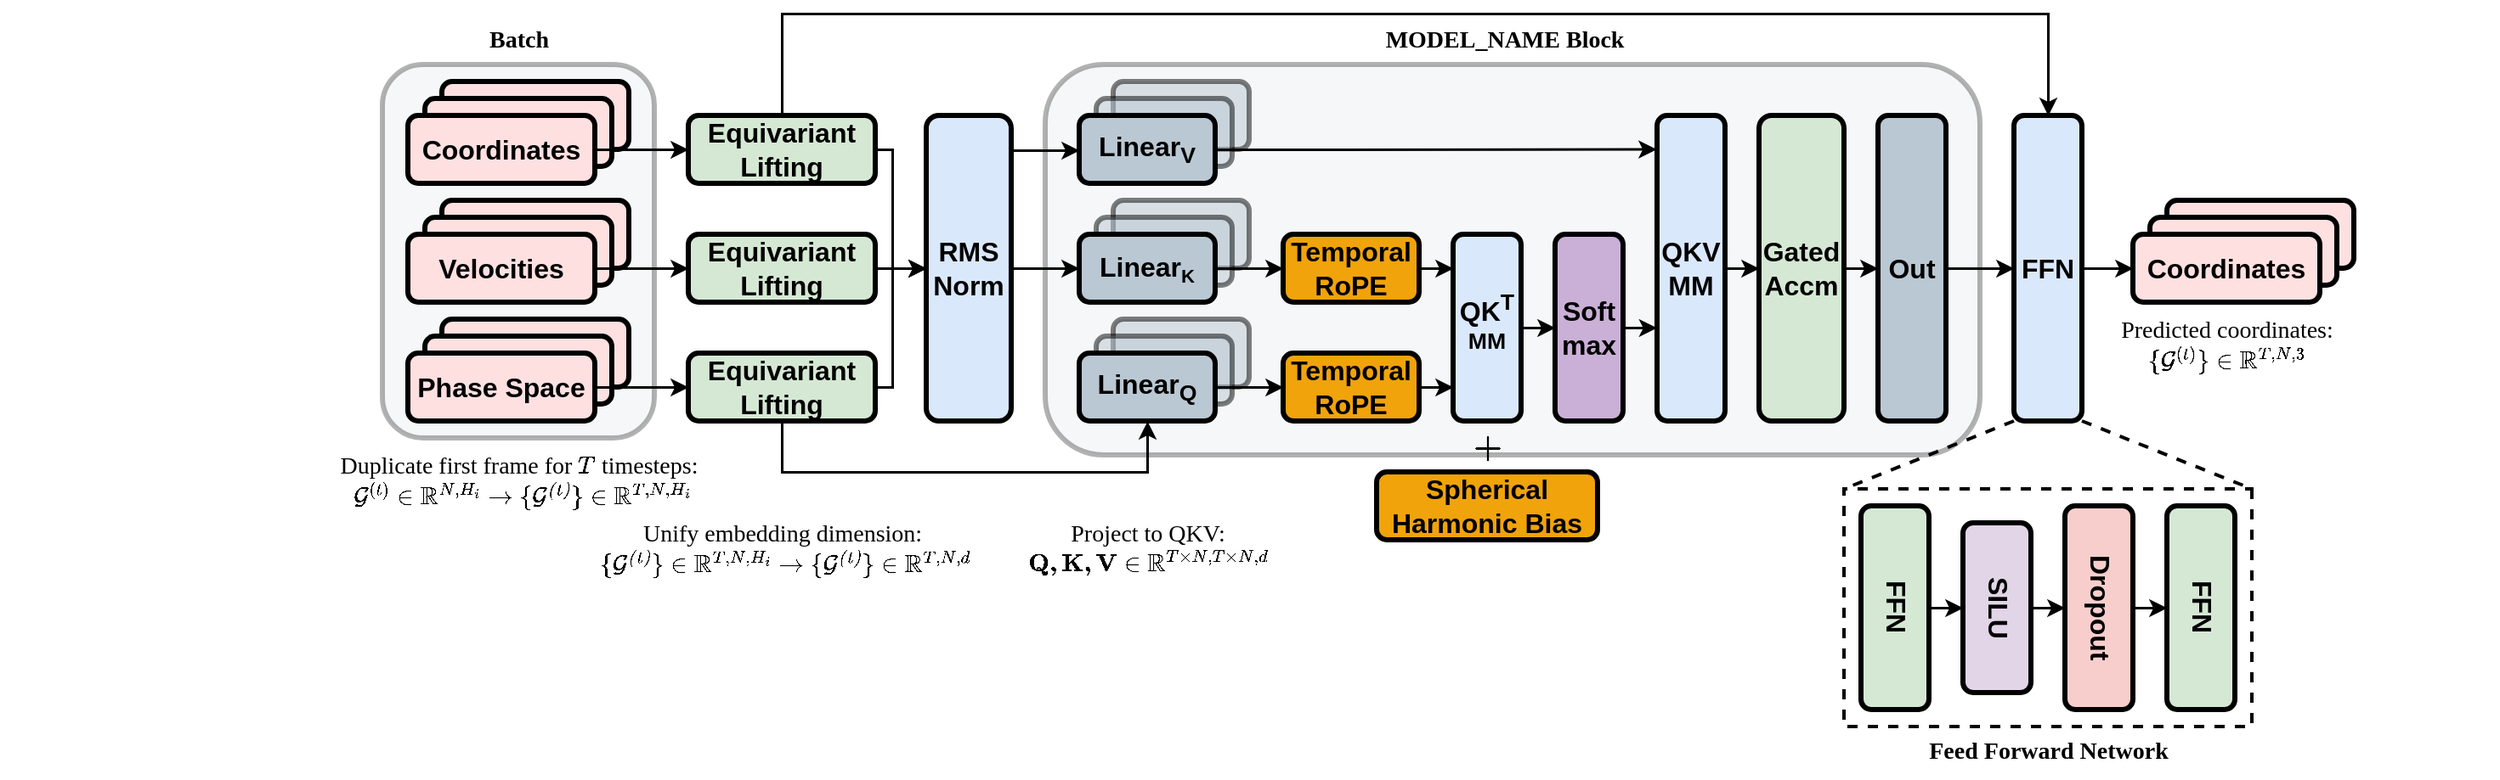 <mxfile pages="2">
    <diagram name="Architecture" id="ZfYDeruZUsD-qKXpn_qo">
        <mxGraphModel dx="64" dy="255" grid="1" gridSize="10" guides="1" tooltips="1" connect="1" arrows="1" fold="1" page="1" pageScale="1" pageWidth="850" pageHeight="1100" math="1" shadow="0">
            <root>
                <mxCell id="0"/>
                <mxCell id="1" parent="0"/>
                <mxCell id="LosKKZpC7nMmyaD282La-29" value="" style="rounded=1;whiteSpace=wrap;html=1;strokeColor=default;strokeWidth=3;align=center;verticalAlign=middle;fontFamily=Helvetica;fontSize=12;fontColor=default;fillColor=#dce3e9;opacity=30;direction=east;" parent="1" vertex="1">
                    <mxGeometry x="2190" y="100" width="550" height="230" as="geometry"/>
                </mxCell>
                <mxCell id="zhG1U59wsn1K44dkHao6-14" value="" style="rounded=1;whiteSpace=wrap;html=1;strokeColor=default;strokeWidth=3;align=center;verticalAlign=middle;fontFamily=Helvetica;fontSize=12;fontColor=default;fillColor=#dce3e9;opacity=30;direction=east;" parent="1" vertex="1">
                    <mxGeometry x="1800" y="100" width="160" height="220" as="geometry"/>
                </mxCell>
                <mxCell id="zhG1U59wsn1K44dkHao6-19" value="" style="rounded=1;whiteSpace=wrap;html=1;strokeWidth=3;fillColor=#fee0e1;direction=east;" parent="1" vertex="1">
                    <mxGeometry x="1835" y="110" width="110" height="40" as="geometry"/>
                </mxCell>
                <mxCell id="zhG1U59wsn1K44dkHao6-20" value="" style="rounded=1;whiteSpace=wrap;html=1;strokeWidth=3;fillColor=#fee0e1;direction=east;" parent="1" vertex="1">
                    <mxGeometry x="1835" y="180" width="110" height="40" as="geometry"/>
                </mxCell>
                <mxCell id="zhG1U59wsn1K44dkHao6-21" value="" style="rounded=1;whiteSpace=wrap;html=1;strokeWidth=3;fillColor=#fee0e1;direction=east;" parent="1" vertex="1">
                    <mxGeometry x="1835" y="250" width="110" height="40" as="geometry"/>
                </mxCell>
                <mxCell id="zhG1U59wsn1K44dkHao6-16" value="" style="rounded=1;whiteSpace=wrap;html=1;strokeWidth=3;fillColor=#fee0e1;direction=east;" parent="1" vertex="1">
                    <mxGeometry x="1825" y="120" width="110" height="40" as="geometry"/>
                </mxCell>
                <mxCell id="zhG1U59wsn1K44dkHao6-17" value="" style="rounded=1;whiteSpace=wrap;html=1;strokeWidth=3;fillColor=#fee0e1;direction=east;" parent="1" vertex="1">
                    <mxGeometry x="1825" y="190" width="110" height="40" as="geometry"/>
                </mxCell>
                <mxCell id="zhG1U59wsn1K44dkHao6-18" value="" style="rounded=1;whiteSpace=wrap;html=1;strokeWidth=3;fillColor=#fee0e1;direction=east;" parent="1" vertex="1">
                    <mxGeometry x="1825" y="260" width="110" height="40" as="geometry"/>
                </mxCell>
                <mxCell id="zhG1U59wsn1K44dkHao6-11" value="&lt;font size=&quot;3&quot;&gt;&lt;b&gt;Coordinates&lt;/b&gt;&lt;/font&gt;" style="rounded=1;whiteSpace=wrap;html=1;strokeWidth=3;fillColor=#fee0e1;direction=east;" parent="1" vertex="1">
                    <mxGeometry x="1815" y="130" width="110" height="40" as="geometry"/>
                </mxCell>
                <mxCell id="zhG1U59wsn1K44dkHao6-12" value="&lt;font size=&quot;3&quot;&gt;&lt;b&gt;Velocities&lt;/b&gt;&lt;/font&gt;" style="rounded=1;whiteSpace=wrap;html=1;strokeWidth=3;fillColor=#fee0e1;direction=east;" parent="1" vertex="1">
                    <mxGeometry x="1815" y="200" width="110" height="40" as="geometry"/>
                </mxCell>
                <mxCell id="zhG1U59wsn1K44dkHao6-13" value="&lt;font size=&quot;3&quot;&gt;&lt;b&gt;Phase Space&lt;/b&gt;&lt;/font&gt;" style="rounded=1;whiteSpace=wrap;html=1;strokeWidth=3;fillColor=#fee0e1;direction=east;" parent="1" vertex="1">
                    <mxGeometry x="1815" y="270" width="110" height="40" as="geometry"/>
                </mxCell>
                <mxCell id="zhG1U59wsn1K44dkHao6-22" value="&lt;font face=&quot;Times New Roman&quot;&gt;&lt;b&gt;Batch&lt;/b&gt;&lt;/font&gt;" style="text;html=1;align=center;verticalAlign=middle;resizable=0;points=[];autosize=1;strokeColor=none;fillColor=none;strokeWidth=1;fontSize=14;" parent="1" vertex="1">
                    <mxGeometry x="1850" y="70" width="60" height="30" as="geometry"/>
                </mxCell>
                <mxCell id="LosKKZpC7nMmyaD282La-9" style="edgeStyle=orthogonalEdgeStyle;rounded=0;orthogonalLoop=1;jettySize=auto;html=1;strokeWidth=1.5;" parent="1" source="zhG1U59wsn1K44dkHao6-24" target="LosKKZpC7nMmyaD282La-8" edge="1">
                    <mxGeometry relative="1" as="geometry">
                        <Array as="points">
                            <mxPoint x="2100" y="290"/>
                            <mxPoint x="2100" y="220"/>
                        </Array>
                    </mxGeometry>
                </mxCell>
                <mxCell id="LosKKZpC7nMmyaD282La-13" style="edgeStyle=orthogonalEdgeStyle;rounded=0;orthogonalLoop=1;jettySize=auto;html=1;entryX=0.5;entryY=1;entryDx=0;entryDy=0;strokeWidth=1.5;" parent="1" source="zhG1U59wsn1K44dkHao6-24" target="LosKKZpC7nMmyaD282La-17" edge="1">
                    <mxGeometry relative="1" as="geometry">
                        <mxPoint x="2280" y="310" as="targetPoint"/>
                        <Array as="points">
                            <mxPoint x="2035" y="340"/>
                            <mxPoint x="2250" y="340"/>
                        </Array>
                    </mxGeometry>
                </mxCell>
                <mxCell id="zhG1U59wsn1K44dkHao6-24" value="&lt;font size=&quot;3&quot;&gt;&lt;b&gt;Equivariant Lifting&lt;/b&gt;&lt;/font&gt;" style="rounded=1;whiteSpace=wrap;html=1;strokeWidth=3;fillColor=#d5e8d4;direction=east;strokeColor=#000000;" parent="1" vertex="1">
                    <mxGeometry x="1980" y="270" width="110" height="40" as="geometry"/>
                </mxCell>
                <mxCell id="LosKKZpC7nMmyaD282La-10" style="edgeStyle=orthogonalEdgeStyle;rounded=0;orthogonalLoop=1;jettySize=auto;html=1;strokeWidth=1.5;" parent="1" source="zhG1U59wsn1K44dkHao6-25" target="LosKKZpC7nMmyaD282La-8" edge="1">
                    <mxGeometry relative="1" as="geometry"/>
                </mxCell>
                <mxCell id="zhG1U59wsn1K44dkHao6-25" value="&lt;font size=&quot;3&quot;&gt;&lt;b&gt;Equivariant Lifting&lt;/b&gt;&lt;/font&gt;" style="rounded=1;whiteSpace=wrap;html=1;strokeWidth=3;fillColor=#d5e8d4;direction=east;strokeColor=#000000;" parent="1" vertex="1">
                    <mxGeometry x="1980" y="200" width="110" height="40" as="geometry"/>
                </mxCell>
                <mxCell id="LosKKZpC7nMmyaD282La-11" style="edgeStyle=orthogonalEdgeStyle;rounded=0;orthogonalLoop=1;jettySize=auto;html=1;strokeWidth=1.5;" parent="1" source="zhG1U59wsn1K44dkHao6-26" target="LosKKZpC7nMmyaD282La-8" edge="1">
                    <mxGeometry relative="1" as="geometry">
                        <Array as="points">
                            <mxPoint x="2100" y="150"/>
                            <mxPoint x="2100" y="220"/>
                        </Array>
                    </mxGeometry>
                </mxCell>
                <mxCell id="zhG1U59wsn1K44dkHao6-26" value="&lt;font size=&quot;3&quot;&gt;&lt;b&gt;Equivariant Lifting&lt;/b&gt;&lt;/font&gt;" style="rounded=1;whiteSpace=wrap;html=1;strokeWidth=3;fillColor=#d5e8d4;direction=east;strokeColor=#000000;" parent="1" vertex="1">
                    <mxGeometry x="1980" y="130" width="110" height="40" as="geometry"/>
                </mxCell>
                <mxCell id="zhG1U59wsn1K44dkHao6-27" value="&lt;div&gt;&lt;font face=&quot;Times New Roman&quot;&gt;Duplicate first frame for \(T\) timesteps:&lt;/font&gt;&lt;/div&gt;&lt;div&gt;&lt;span style=&quot;font-family: &amp;quot;Times New Roman&amp;quot;; background-color: transparent; color: light-dark(rgb(0, 0, 0), rgb(255, 255, 255));&quot;&gt;&amp;nbsp;&lt;/span&gt;&lt;span style=&quot;font-family: &amp;quot;Times New Roman&amp;quot;; background-color: transparent; color: light-dark(rgb(0, 0, 0), rgb(255, 255, 255));&quot;&gt;\( \mathcal{G}^{(t)}\in \mathbb{R}^{N, H_i} \to \{\mathcal{G^{(t)}}\} \in \mathbb{R}^{T,N,H_i} \)&lt;/span&gt;&lt;/div&gt;" style="text;html=1;align=center;verticalAlign=middle;resizable=0;points=[];autosize=1;strokeColor=none;fillColor=none;strokeWidth=1;fontSize=14;" parent="1" vertex="1">
                    <mxGeometry x="1575" y="320" width="610" height="50" as="geometry"/>
                </mxCell>
                <mxCell id="LosKKZpC7nMmyaD282La-2" value="" style="endArrow=classic;html=1;rounded=0;exitX=1;exitY=0.5;exitDx=0;exitDy=0;strokeWidth=1.5;" parent="1" source="zhG1U59wsn1K44dkHao6-13" target="zhG1U59wsn1K44dkHao6-24" edge="1">
                    <mxGeometry width="50" height="50" relative="1" as="geometry">
                        <mxPoint x="2130" y="290" as="sourcePoint"/>
                        <mxPoint x="2180" y="240" as="targetPoint"/>
                    </mxGeometry>
                </mxCell>
                <mxCell id="LosKKZpC7nMmyaD282La-5" value="" style="endArrow=classic;html=1;rounded=0;exitX=1;exitY=0.5;exitDx=0;exitDy=0;strokeWidth=1.5;entryX=0;entryY=0.5;entryDx=0;entryDy=0;" parent="1" source="zhG1U59wsn1K44dkHao6-12" target="zhG1U59wsn1K44dkHao6-25" edge="1">
                    <mxGeometry width="50" height="50" relative="1" as="geometry">
                        <mxPoint x="1920" y="300" as="sourcePoint"/>
                        <mxPoint x="2010" y="300" as="targetPoint"/>
                    </mxGeometry>
                </mxCell>
                <mxCell id="LosKKZpC7nMmyaD282La-6" value="" style="endArrow=classic;html=1;rounded=0;exitX=1;exitY=0.5;exitDx=0;exitDy=0;strokeWidth=1.5;entryX=0;entryY=0.5;entryDx=0;entryDy=0;" parent="1" source="zhG1U59wsn1K44dkHao6-11" target="zhG1U59wsn1K44dkHao6-26" edge="1">
                    <mxGeometry width="50" height="50" relative="1" as="geometry">
                        <mxPoint x="1920" y="300" as="sourcePoint"/>
                        <mxPoint x="2010" y="300" as="targetPoint"/>
                    </mxGeometry>
                </mxCell>
                <mxCell id="LosKKZpC7nMmyaD282La-7" value="&lt;div&gt;&lt;div&gt;&lt;font face=&quot;Times New Roman&quot;&gt;Unify embedding dimension:&lt;/font&gt;&lt;/div&gt;&lt;div&gt;&lt;span style=&quot;font-family: &amp;quot;Times New Roman&amp;quot;; background-color: transparent; color: light-dark(rgb(0, 0, 0), rgb(255, 255, 255));&quot;&gt;&amp;nbsp;&lt;/span&gt;&lt;span style=&quot;font-family: &amp;quot;Times New Roman&amp;quot;; background-color: transparent; color: light-dark(rgb(0, 0, 0), rgb(255, 255, 255));&quot;&gt;\( \{\mathcal{G^{(t)}}\} \in \mathbb{R}^{T,N,H_i} \to \{\mathcal{G^{(t)}}\} \in \mathbb{R}^{T,N,d} \)&lt;/span&gt;&lt;/div&gt;&lt;/div&gt;" style="text;html=1;align=center;verticalAlign=middle;resizable=0;points=[];autosize=1;strokeColor=none;fillColor=none;strokeWidth=1;fontSize=14;" parent="1" vertex="1">
                    <mxGeometry x="1725" y="360" width="620" height="50" as="geometry"/>
                </mxCell>
                <mxCell id="LosKKZpC7nMmyaD282La-32" style="edgeStyle=orthogonalEdgeStyle;rounded=0;orthogonalLoop=1;jettySize=auto;html=1;strokeWidth=1.5;" parent="1" source="LosKKZpC7nMmyaD282La-8" target="LosKKZpC7nMmyaD282La-25" edge="1">
                    <mxGeometry relative="1" as="geometry">
                        <Array as="points">
                            <mxPoint x="2230" y="220"/>
                            <mxPoint x="2230" y="220"/>
                        </Array>
                    </mxGeometry>
                </mxCell>
                <mxCell id="LosKKZpC7nMmyaD282La-41" style="edgeStyle=orthogonalEdgeStyle;rounded=0;orthogonalLoop=1;jettySize=auto;html=1;strokeWidth=1.5;exitX=0.996;exitY=0.114;exitDx=0;exitDy=0;exitPerimeter=0;" parent="1" source="LosKKZpC7nMmyaD282La-8" target="LosKKZpC7nMmyaD282La-24" edge="1">
                    <mxGeometry relative="1" as="geometry">
                        <Array as="points">
                            <mxPoint x="2180" y="150"/>
                            <mxPoint x="2180" y="150"/>
                        </Array>
                    </mxGeometry>
                </mxCell>
                <mxCell id="LosKKZpC7nMmyaD282La-8" value="&lt;font size=&quot;3&quot;&gt;&lt;b&gt;RMS Norm&lt;/b&gt;&lt;/font&gt;" style="rounded=1;whiteSpace=wrap;html=1;strokeWidth=3;fillColor=#dae8fc;direction=east;strokeColor=#000000;" parent="1" vertex="1">
                    <mxGeometry x="2120" y="130" width="50" height="180" as="geometry"/>
                </mxCell>
                <mxCell id="LosKKZpC7nMmyaD282La-15" value="" style="rounded=1;whiteSpace=wrap;html=1;strokeWidth=3;fillColor=#bac8d3;perimeterSpacing=0;opacity=50;direction=east;" parent="1" vertex="1">
                    <mxGeometry x="2230" y="250" width="80" height="40" as="geometry"/>
                </mxCell>
                <mxCell id="LosKKZpC7nMmyaD282La-16" value="" style="rounded=1;whiteSpace=wrap;html=1;strokeWidth=3;fillColor=#bac8d3;perimeterSpacing=0;opacity=50;direction=east;" parent="1" vertex="1">
                    <mxGeometry x="2220" y="260" width="80" height="40" as="geometry"/>
                </mxCell>
                <mxCell id="LosKKZpC7nMmyaD282La-17" value="&lt;font size=&quot;3&quot;&gt;&lt;b&gt;Linear&lt;sub&gt;Q&lt;/sub&gt;&lt;/b&gt;&lt;/font&gt;" style="rounded=1;whiteSpace=wrap;html=1;strokeWidth=3;fillColor=#bac8d3;direction=east;" parent="1" vertex="1">
                    <mxGeometry x="2210" y="270" width="80" height="40" as="geometry"/>
                </mxCell>
                <mxCell id="LosKKZpC7nMmyaD282La-18" value="&lt;font size=&quot;3&quot;&gt;&lt;b&gt;Temporal RoPE&lt;/b&gt;&lt;/font&gt;" style="rounded=1;whiteSpace=wrap;html=1;strokeWidth=3;fillColor=#f0a30a;direction=east;fontColor=#000000;strokeColor=#000000;" parent="1" vertex="1">
                    <mxGeometry x="2330" y="200" width="80" height="40" as="geometry"/>
                </mxCell>
                <mxCell id="LosKKZpC7nMmyaD282La-20" value="" style="rounded=1;whiteSpace=wrap;html=1;strokeWidth=3;fillColor=#bac8d3;perimeterSpacing=0;opacity=50;direction=east;" parent="1" vertex="1">
                    <mxGeometry x="2230" y="110" width="80" height="40" as="geometry"/>
                </mxCell>
                <mxCell id="LosKKZpC7nMmyaD282La-21" value="" style="rounded=1;whiteSpace=wrap;html=1;strokeWidth=3;fillColor=#bac8d3;perimeterSpacing=0;opacity=50;direction=east;" parent="1" vertex="1">
                    <mxGeometry x="2230" y="180" width="80" height="40" as="geometry"/>
                </mxCell>
                <mxCell id="LosKKZpC7nMmyaD282La-22" value="" style="rounded=1;whiteSpace=wrap;html=1;strokeWidth=3;fillColor=#bac8d3;perimeterSpacing=0;opacity=50;direction=east;" parent="1" vertex="1">
                    <mxGeometry x="2220" y="190" width="80" height="40" as="geometry"/>
                </mxCell>
                <mxCell id="LosKKZpC7nMmyaD282La-23" value="" style="rounded=1;whiteSpace=wrap;html=1;strokeWidth=3;fillColor=#bac8d3;perimeterSpacing=0;opacity=50;direction=east;" parent="1" vertex="1">
                    <mxGeometry x="2220" y="120" width="80" height="40" as="geometry"/>
                </mxCell>
                <mxCell id="LosKKZpC7nMmyaD282La-24" value="&lt;font size=&quot;3&quot;&gt;&lt;b&gt;Linear&lt;sub&gt;V&lt;/sub&gt;&lt;/b&gt;&lt;/font&gt;" style="rounded=1;whiteSpace=wrap;html=1;strokeWidth=3;fillColor=#bac8d3;direction=east;" parent="1" vertex="1">
                    <mxGeometry x="2210" y="130" width="80" height="40" as="geometry"/>
                </mxCell>
                <mxCell id="LosKKZpC7nMmyaD282La-25" value="&lt;b style=&quot;&quot;&gt;&lt;font size=&quot;3&quot;&gt;Linear&lt;/font&gt;&lt;span style=&quot;font-size: 13.333px;&quot;&gt;&lt;sub&gt;K&lt;/sub&gt;&lt;/span&gt;&lt;/b&gt;" style="rounded=1;whiteSpace=wrap;html=1;strokeWidth=3;fillColor=#bac8d3;direction=east;" parent="1" vertex="1">
                    <mxGeometry x="2210" y="200" width="80" height="40" as="geometry"/>
                </mxCell>
                <mxCell id="LosKKZpC7nMmyaD282La-26" style="edgeStyle=orthogonalEdgeStyle;rounded=0;orthogonalLoop=1;jettySize=auto;html=1;entryX=0;entryY=0.5;entryDx=0;entryDy=0;strokeWidth=1.5;exitX=1;exitY=0.5;exitDx=0;exitDy=0;" parent="1" source="LosKKZpC7nMmyaD282La-25" target="LosKKZpC7nMmyaD282La-18" edge="1">
                    <mxGeometry relative="1" as="geometry">
                        <mxPoint x="2260" y="320" as="targetPoint"/>
                        <mxPoint x="2025" y="320" as="sourcePoint"/>
                        <Array as="points">
                            <mxPoint x="2330" y="220"/>
                            <mxPoint x="2330" y="220"/>
                        </Array>
                    </mxGeometry>
                </mxCell>
                <mxCell id="LosKKZpC7nMmyaD282La-27" value="&lt;font size=&quot;3&quot;&gt;&lt;b&gt;Temporal RoPE&lt;/b&gt;&lt;/font&gt;" style="rounded=1;whiteSpace=wrap;html=1;strokeWidth=3;fillColor=#f0a30a;direction=east;fontColor=#000000;strokeColor=#000000;" parent="1" vertex="1">
                    <mxGeometry x="2330" y="270" width="80" height="40" as="geometry"/>
                </mxCell>
                <mxCell id="LosKKZpC7nMmyaD282La-28" style="edgeStyle=orthogonalEdgeStyle;rounded=0;orthogonalLoop=1;jettySize=auto;html=1;entryX=0;entryY=0.5;entryDx=0;entryDy=0;strokeWidth=1.5;exitX=1;exitY=0.5;exitDx=0;exitDy=0;" parent="1" source="LosKKZpC7nMmyaD282La-17" target="LosKKZpC7nMmyaD282La-27" edge="1">
                    <mxGeometry relative="1" as="geometry">
                        <mxPoint x="2350" y="160" as="targetPoint"/>
                        <mxPoint x="2300" y="160" as="sourcePoint"/>
                        <Array as="points">
                            <mxPoint x="2330" y="290"/>
                            <mxPoint x="2330" y="290"/>
                        </Array>
                    </mxGeometry>
                </mxCell>
                <mxCell id="LosKKZpC7nMmyaD282La-30" value="&lt;font face=&quot;Times New Roman&quot;&gt;&lt;b&gt;MODEL_NAME Block&lt;/b&gt;&lt;/font&gt;" style="text;html=1;align=center;verticalAlign=middle;resizable=0;points=[];autosize=1;strokeColor=none;fillColor=none;strokeWidth=1;fontSize=14;" parent="1" vertex="1">
                    <mxGeometry x="2380" y="70" width="160" height="30" as="geometry"/>
                </mxCell>
                <mxCell id="LosKKZpC7nMmyaD282La-58" style="edgeStyle=orthogonalEdgeStyle;rounded=0;orthogonalLoop=1;jettySize=auto;html=1;entryX=0;entryY=0.5;entryDx=0;entryDy=0;strokeWidth=1.5;" parent="1" source="LosKKZpC7nMmyaD282La-33" target="LosKKZpC7nMmyaD282La-36" edge="1">
                    <mxGeometry relative="1" as="geometry"/>
                </mxCell>
                <mxCell id="LosKKZpC7nMmyaD282La-33" value="&lt;font size=&quot;3&quot;&gt;&lt;b&gt;QK&lt;sup&gt;T&lt;/sup&gt;&lt;/b&gt;&lt;/font&gt;&lt;div&gt;&lt;font size=&quot;3&quot;&gt;&lt;b&gt;&lt;sup&gt;MM&lt;/sup&gt;&lt;/b&gt;&lt;/font&gt;&lt;/div&gt;" style="rounded=1;whiteSpace=wrap;html=1;strokeWidth=3;fillColor=#dae8fc;direction=east;" parent="1" vertex="1">
                    <mxGeometry x="2430" y="200" width="40" height="110" as="geometry"/>
                </mxCell>
                <mxCell id="LosKKZpC7nMmyaD282La-36" value="&lt;font size=&quot;3&quot;&gt;&lt;b&gt;Soft&lt;/b&gt;&lt;/font&gt;&lt;div&gt;&lt;font size=&quot;3&quot;&gt;&lt;b&gt;max&lt;/b&gt;&lt;/font&gt;&lt;/div&gt;" style="rounded=1;whiteSpace=wrap;html=1;strokeWidth=3;fillColor=light-dark(#CAB0D7,#614C6C);direction=east;" parent="1" vertex="1">
                    <mxGeometry x="2490" y="200" width="40" height="110" as="geometry"/>
                </mxCell>
                <mxCell id="LosKKZpC7nMmyaD282La-63" style="edgeStyle=orthogonalEdgeStyle;rounded=0;orthogonalLoop=1;jettySize=auto;html=1;entryX=0;entryY=0.5;entryDx=0;entryDy=0;strokeWidth=1.5;" parent="1" source="LosKKZpC7nMmyaD282La-40" target="LosKKZpC7nMmyaD282La-61" edge="1">
                    <mxGeometry relative="1" as="geometry"/>
                </mxCell>
                <mxCell id="LosKKZpC7nMmyaD282La-40" value="&lt;b style=&quot;&quot;&gt;&lt;font size=&quot;3&quot;&gt;QKV&lt;/font&gt;&lt;/b&gt;&lt;div&gt;&lt;b style=&quot;&quot;&gt;&lt;font size=&quot;3&quot;&gt;MM&lt;/font&gt;&lt;/b&gt;&lt;/div&gt;" style="rounded=1;whiteSpace=wrap;html=1;strokeWidth=3;fillColor=#dae8fc;direction=east;" parent="1" vertex="1">
                    <mxGeometry x="2550" y="130" width="40" height="180" as="geometry"/>
                </mxCell>
                <mxCell id="LosKKZpC7nMmyaD282La-53" style="edgeStyle=orthogonalEdgeStyle;rounded=0;orthogonalLoop=1;jettySize=auto;html=1;strokeWidth=1.5;" parent="1" source="LosKKZpC7nMmyaD282La-18" edge="1">
                    <mxGeometry relative="1" as="geometry">
                        <mxPoint x="2430" y="220" as="targetPoint"/>
                    </mxGeometry>
                </mxCell>
                <mxCell id="LosKKZpC7nMmyaD282La-55" style="edgeStyle=orthogonalEdgeStyle;rounded=0;orthogonalLoop=1;jettySize=auto;html=1;entryX=-0.012;entryY=0.11;entryDx=0;entryDy=0;strokeWidth=1.5;exitX=1;exitY=0.5;exitDx=0;exitDy=0;entryPerimeter=0;" parent="1" source="LosKKZpC7nMmyaD282La-24" target="LosKKZpC7nMmyaD282La-40" edge="1">
                    <mxGeometry relative="1" as="geometry">
                        <mxPoint x="2370" y="149.72" as="targetPoint"/>
                        <mxPoint x="2320" y="149.72" as="sourcePoint"/>
                        <Array as="points">
                            <mxPoint x="2360" y="150"/>
                        </Array>
                    </mxGeometry>
                </mxCell>
                <mxCell id="LosKKZpC7nMmyaD282La-56" style="edgeStyle=orthogonalEdgeStyle;rounded=0;orthogonalLoop=1;jettySize=auto;html=1;strokeWidth=1.5;exitX=1;exitY=0.5;exitDx=0;exitDy=0;entryX=-0.004;entryY=0.694;entryDx=0;entryDy=0;entryPerimeter=0;" parent="1" source="LosKKZpC7nMmyaD282La-36" target="LosKKZpC7nMmyaD282La-40" edge="1">
                    <mxGeometry relative="1" as="geometry">
                        <mxPoint x="2600" y="254.86" as="sourcePoint"/>
                        <mxPoint x="2620" y="255" as="targetPoint"/>
                    </mxGeometry>
                </mxCell>
                <mxCell id="LosKKZpC7nMmyaD282La-57" style="edgeStyle=orthogonalEdgeStyle;rounded=0;orthogonalLoop=1;jettySize=auto;html=1;strokeWidth=1.5;exitX=1;exitY=0.5;exitDx=0;exitDy=0;" parent="1" source="LosKKZpC7nMmyaD282La-27" edge="1">
                    <mxGeometry relative="1" as="geometry">
                        <mxPoint x="2430" y="290" as="sourcePoint"/>
                        <mxPoint x="2430" y="290" as="targetPoint"/>
                    </mxGeometry>
                </mxCell>
                <mxCell id="LosKKZpC7nMmyaD282La-94" style="edgeStyle=orthogonalEdgeStyle;rounded=0;orthogonalLoop=1;jettySize=auto;html=1;strokeWidth=1.5;" parent="1" source="LosKKZpC7nMmyaD282La-61" target="LosKKZpC7nMmyaD282La-93" edge="1">
                    <mxGeometry relative="1" as="geometry"/>
                </mxCell>
                <mxCell id="LosKKZpC7nMmyaD282La-61" value="&lt;font size=&quot;3&quot;&gt;&lt;b&gt;Gated&lt;/b&gt;&lt;/font&gt;&lt;div&gt;&lt;font size=&quot;3&quot;&gt;&lt;b&gt;Accm&lt;/b&gt;&lt;/font&gt;&lt;/div&gt;" style="rounded=1;whiteSpace=wrap;html=1;strokeWidth=3;fillColor=#D5E8D4;direction=east;" parent="1" vertex="1">
                    <mxGeometry x="2610" y="130" width="50" height="180" as="geometry"/>
                </mxCell>
                <mxCell id="LosKKZpC7nMmyaD282La-65" value="&lt;font size=&quot;3&quot;&gt;&lt;b&gt;Spherical Harmonic Bias&lt;/b&gt;&lt;/font&gt;" style="rounded=1;whiteSpace=wrap;html=1;strokeWidth=3;fillColor=#f0a30a;direction=east;fontColor=#000000;strokeColor=#000000;" parent="1" vertex="1">
                    <mxGeometry x="2385" y="340" width="130" height="40" as="geometry"/>
                </mxCell>
                <mxCell id="LosKKZpC7nMmyaD282La-67" value="&lt;font style=&quot;font-size: 16px;&quot;&gt;\(\mathbf{+}\)&lt;/font&gt;" style="text;html=1;align=center;verticalAlign=middle;resizable=0;points=[];autosize=1;strokeColor=none;fillColor=none;" parent="1" vertex="1">
                    <mxGeometry x="2390" y="310" width="120" height="30" as="geometry"/>
                </mxCell>
                <mxCell id="LosKKZpC7nMmyaD282La-104" style="edgeStyle=orthogonalEdgeStyle;rounded=0;orthogonalLoop=1;jettySize=auto;html=1;strokeWidth=1.5;" parent="1" source="LosKKZpC7nMmyaD282La-69" target="LosKKZpC7nMmyaD282La-103" edge="1">
                    <mxGeometry relative="1" as="geometry"/>
                </mxCell>
                <mxCell id="LosKKZpC7nMmyaD282La-69" value="&lt;font size=&quot;3&quot;&gt;&lt;b&gt;FFN&lt;/b&gt;&lt;/font&gt;" style="rounded=1;whiteSpace=wrap;html=1;strokeWidth=3;fillColor=#dae8fc;direction=east;" parent="1" vertex="1">
                    <mxGeometry x="2760" y="130" width="40" height="180" as="geometry"/>
                </mxCell>
                <mxCell id="zhG1U59wsn1K44dkHao6-10" value="&lt;span style=&quot;font-size: 14px;&quot;&gt;&lt;b&gt;Feed Forward Network&lt;/b&gt;&lt;/span&gt;" style="text;html=1;align=center;verticalAlign=middle;resizable=0;points=[];autosize=1;strokeColor=none;fillColor=none;container=0;rotation=0;fontFamily=Times New Roman;" parent="1" vertex="1">
                    <mxGeometry x="2700" y="490" width="160" height="30" as="geometry"/>
                </mxCell>
                <mxCell id="zhG1U59wsn1K44dkHao6-2" value="" style="rounded=0;whiteSpace=wrap;html=1;dashed=1;strokeWidth=2;direction=east;rotation=90;fillColor=none;container=0;" parent="1" vertex="1">
                    <mxGeometry x="2710" y="300" width="140" height="240" as="geometry"/>
                </mxCell>
                <mxCell id="LosKKZpC7nMmyaD282La-76" value="" style="endArrow=none;dashed=1;html=1;strokeWidth=2;rounded=0;entryX=0;entryY=1;entryDx=0;entryDy=0;exitX=0;exitY=1;exitDx=0;exitDy=0;" parent="1" source="LosKKZpC7nMmyaD282La-69" target="zhG1U59wsn1K44dkHao6-2" edge="1">
                    <mxGeometry width="50" height="50" relative="1" as="geometry">
                        <mxPoint x="2520" y="60" as="sourcePoint"/>
                        <mxPoint x="2590" y="90" as="targetPoint"/>
                    </mxGeometry>
                </mxCell>
                <mxCell id="LosKKZpC7nMmyaD282La-77" value="" style="endArrow=none;dashed=1;html=1;strokeWidth=2;rounded=0;entryX=0;entryY=0;entryDx=0;entryDy=0;exitX=1;exitY=1;exitDx=0;exitDy=0;" parent="1" source="LosKKZpC7nMmyaD282La-69" target="zhG1U59wsn1K44dkHao6-2" edge="1">
                    <mxGeometry width="50" height="50" relative="1" as="geometry">
                        <mxPoint x="2870" y="132" as="sourcePoint"/>
                        <mxPoint x="2830" y="90" as="targetPoint"/>
                    </mxGeometry>
                </mxCell>
                <mxCell id="LosKKZpC7nMmyaD282La-82" style="edgeStyle=orthogonalEdgeStyle;rounded=0;orthogonalLoop=1;jettySize=auto;html=1;strokeWidth=1.5;" parent="1" source="LosKKZpC7nMmyaD282La-80" target="LosKKZpC7nMmyaD282La-81" edge="1">
                    <mxGeometry relative="1" as="geometry"/>
                </mxCell>
                <mxCell id="LosKKZpC7nMmyaD282La-80" value="&lt;font size=&quot;3&quot;&gt;&lt;b&gt;FFN&lt;/b&gt;&lt;/font&gt;" style="rounded=1;whiteSpace=wrap;html=1;strokeWidth=3;fillColor=#D5E8D4;direction=east;textDirection=vertical-lr;" parent="1" vertex="1">
                    <mxGeometry x="2670" y="360" width="40" height="120" as="geometry"/>
                </mxCell>
                <mxCell id="LosKKZpC7nMmyaD282La-87" style="edgeStyle=orthogonalEdgeStyle;rounded=0;orthogonalLoop=1;jettySize=auto;html=1;entryX=0;entryY=0.5;entryDx=0;entryDy=0;strokeWidth=1.5;" parent="1" source="LosKKZpC7nMmyaD282La-81" target="LosKKZpC7nMmyaD282La-83" edge="1">
                    <mxGeometry relative="1" as="geometry"/>
                </mxCell>
                <mxCell id="LosKKZpC7nMmyaD282La-81" value="&lt;font size=&quot;3&quot;&gt;&lt;b&gt;SILU&lt;/b&gt;&lt;/font&gt;" style="rounded=1;whiteSpace=wrap;html=1;strokeWidth=3;fillColor=#E1D5E7;direction=east;textDirection=vertical-lr;" parent="1" vertex="1">
                    <mxGeometry x="2730" y="370" width="40" height="100" as="geometry"/>
                </mxCell>
                <mxCell id="LosKKZpC7nMmyaD282La-85" value="" style="edgeStyle=orthogonalEdgeStyle;rounded=0;orthogonalLoop=1;jettySize=auto;html=1;strokeWidth=1.5;" parent="1" source="LosKKZpC7nMmyaD282La-83" target="LosKKZpC7nMmyaD282La-84" edge="1">
                    <mxGeometry relative="1" as="geometry"/>
                </mxCell>
                <mxCell id="LosKKZpC7nMmyaD282La-83" value="&lt;font size=&quot;3&quot;&gt;&lt;b&gt;Dropout&lt;/b&gt;&lt;/font&gt;" style="rounded=1;whiteSpace=wrap;html=1;strokeWidth=3;fillColor=#F8CECC;direction=east;textDirection=vertical-lr;" parent="1" vertex="1">
                    <mxGeometry x="2790" y="360" width="40" height="120" as="geometry"/>
                </mxCell>
                <mxCell id="LosKKZpC7nMmyaD282La-84" value="&lt;font size=&quot;3&quot;&gt;&lt;b&gt;FFN&lt;/b&gt;&lt;/font&gt;" style="rounded=1;whiteSpace=wrap;html=1;strokeWidth=3;fillColor=#D5E8D4;direction=east;textDirection=vertical-lr;" parent="1" vertex="1">
                    <mxGeometry x="2850" y="360" width="40" height="120" as="geometry"/>
                </mxCell>
                <mxCell id="LosKKZpC7nMmyaD282La-91" value="&lt;div&gt;&lt;font face=&quot;Times New Roman&quot;&gt;Project to QKV:&lt;/font&gt;&lt;/div&gt;&lt;font face=&quot;Times New Roman&quot;&gt;\(\mathbf{Q, K, V} \in \mathbb{R}^{T \times N, T \times N, d}\)&lt;/font&gt;" style="text;html=1;align=center;verticalAlign=middle;resizable=0;points=[];autosize=1;strokeColor=none;fillColor=none;fontSize=14;" parent="1" vertex="1">
                    <mxGeometry x="2055" y="360" width="390" height="50" as="geometry"/>
                </mxCell>
                <mxCell id="LosKKZpC7nMmyaD282La-95" style="edgeStyle=orthogonalEdgeStyle;rounded=0;orthogonalLoop=1;jettySize=auto;html=1;strokeWidth=1.5;" parent="1" source="LosKKZpC7nMmyaD282La-93" target="LosKKZpC7nMmyaD282La-69" edge="1">
                    <mxGeometry relative="1" as="geometry"/>
                </mxCell>
                <mxCell id="LosKKZpC7nMmyaD282La-93" value="&lt;font size=&quot;3&quot;&gt;&lt;b&gt;Out&lt;/b&gt;&lt;/font&gt;" style="rounded=1;whiteSpace=wrap;html=1;strokeWidth=3;fillColor=#bac8d3;direction=east;" parent="1" vertex="1">
                    <mxGeometry x="2680" y="130" width="40" height="180" as="geometry"/>
                </mxCell>
                <mxCell id="LosKKZpC7nMmyaD282La-96" value="" style="endArrow=classic;html=1;rounded=0;exitX=0.5;exitY=0;exitDx=0;exitDy=0;strokeWidth=1.5;entryX=0.5;entryY=0;entryDx=0;entryDy=0;edgeStyle=orthogonalEdgeStyle;" parent="1" source="zhG1U59wsn1K44dkHao6-26" target="LosKKZpC7nMmyaD282La-69" edge="1">
                    <mxGeometry width="50" height="50" relative="1" as="geometry">
                        <mxPoint x="1920" y="160" as="sourcePoint"/>
                        <mxPoint x="1990" y="160" as="targetPoint"/>
                        <Array as="points">
                            <mxPoint x="2035" y="70"/>
                            <mxPoint x="2780" y="70"/>
                        </Array>
                    </mxGeometry>
                </mxCell>
                <mxCell id="LosKKZpC7nMmyaD282La-101" value="" style="rounded=1;whiteSpace=wrap;html=1;strokeWidth=3;fillColor=#fee0e1;direction=east;" parent="1" vertex="1">
                    <mxGeometry x="2850" y="180" width="110" height="40" as="geometry"/>
                </mxCell>
                <mxCell id="LosKKZpC7nMmyaD282La-102" value="" style="rounded=1;whiteSpace=wrap;html=1;strokeWidth=3;fillColor=#fee0e1;direction=east;" parent="1" vertex="1">
                    <mxGeometry x="2840" y="190" width="110" height="40" as="geometry"/>
                </mxCell>
                <mxCell id="LosKKZpC7nMmyaD282La-103" value="&lt;font size=&quot;3&quot;&gt;&lt;b&gt;Coordinates&lt;/b&gt;&lt;/font&gt;" style="rounded=1;whiteSpace=wrap;html=1;strokeWidth=3;fillColor=#fee0e1;direction=east;" parent="1" vertex="1">
                    <mxGeometry x="2830" y="200" width="110" height="40" as="geometry"/>
                </mxCell>
                <mxCell id="LosKKZpC7nMmyaD282La-105" value="&lt;div&gt;&lt;font face=&quot;Times New Roman&quot;&gt;Predicted coordinates:&lt;/font&gt;&lt;/div&gt;&lt;div&gt;&lt;span style=&quot;background-color: transparent; color: light-dark(rgb(0, 0, 0), rgb(255, 255, 255)); font-family: &amp;quot;Times New Roman&amp;quot;;&quot;&gt;\(\{\mathcal{G}^{(t)}\} \in \mathbb{R}^{T, N, 3}\)&lt;/span&gt;&lt;br&gt;&lt;/div&gt;" style="text;html=1;align=center;verticalAlign=middle;resizable=0;points=[];autosize=1;strokeColor=none;fillColor=none;strokeWidth=1;fontSize=14;" parent="1" vertex="1">
                    <mxGeometry x="2725" y="240" width="320" height="50" as="geometry"/>
                </mxCell>
            </root>
        </mxGraphModel>
    </diagram>
    <diagram id="8e0Sr3R1HWzzhrAZ0TaT" name="Data Diagram">
        <mxGraphModel dx="3424" dy="747" grid="1" gridSize="10" guides="1" tooltips="1" connect="1" arrows="1" fold="1" page="1" pageScale="1" pageWidth="850" pageHeight="1100" math="1" shadow="0">
            <root>
                <mxCell id="0"/>
                <mxCell id="1" parent="0"/>
                <mxCell id="dQGd5gSt-ZxITeQwfpv--1" value="" style="rounded=1;whiteSpace=wrap;html=1;fontFamily=Times New Roman;fontSize=13;" parent="1" vertex="1">
                    <mxGeometry y="200" width="3800" height="40" as="geometry"/>
                </mxCell>
                <mxCell id="dQGd5gSt-ZxITeQwfpv--4" value="Trajectory" style="text;html=1;align=center;verticalAlign=middle;resizable=0;points=[];autosize=1;strokeColor=none;fillColor=none;fontFamily=Times New Roman;fontSize=13;" parent="1" vertex="1">
                    <mxGeometry x="1210" y="130" width="80" height="30" as="geometry"/>
                </mxCell>
                <mxCell id="dQGd5gSt-ZxITeQwfpv--7" style="edgeStyle=orthogonalEdgeStyle;rounded=0;orthogonalLoop=1;jettySize=auto;html=1;entryX=0;entryY=0.5;entryDx=0;entryDy=0;exitX=1;exitY=0.5;exitDx=0;exitDy=0;fontFamily=Times New Roman;fontSize=13;" parent="1" source="dQGd5gSt-ZxITeQwfpv--5" target="dQGd5gSt-ZxITeQwfpv--6" edge="1">
                    <mxGeometry relative="1" as="geometry"/>
                </mxCell>
                <mxCell id="dQGd5gSt-ZxITeQwfpv--9" value="\(\Delta T\) = 3000" style="edgeLabel;html=1;align=center;verticalAlign=middle;resizable=0;points=[];fontFamily=Times New Roman;fontSize=13;" parent="dQGd5gSt-ZxITeQwfpv--7" vertex="1" connectable="0">
                    <mxGeometry x="-0.009" relative="1" as="geometry">
                        <mxPoint as="offset"/>
                    </mxGeometry>
                </mxCell>
                <mxCell id="dQGd5gSt-ZxITeQwfpv--5" value="Train \(\{\mathcal{G}^{(t)}\}^P\)" style="rounded=1;whiteSpace=wrap;html=1;fillColor=#f8cecc;strokeColor=#b85450;fontFamily=Times New Roman;fontSize=13;" parent="1" vertex="1">
                    <mxGeometry y="200" width="50" height="40" as="geometry"/>
                </mxCell>
                <mxCell id="dQGd5gSt-ZxITeQwfpv--14" style="edgeStyle=orthogonalEdgeStyle;rounded=0;orthogonalLoop=1;jettySize=auto;html=1;fontFamily=Times New Roman;fontSize=13;" parent="1" source="dQGd5gSt-ZxITeQwfpv--6" target="dQGd5gSt-ZxITeQwfpv--10" edge="1">
                    <mxGeometry relative="1" as="geometry"/>
                </mxCell>
                <mxCell id="dQGd5gSt-ZxITeQwfpv--6" value="Target \(\{\mathcal{G}^{(t + \Delta T)}\}^P\)" style="rounded=1;whiteSpace=wrap;html=1;fillColor=#f8cecc;strokeColor=#b85450;fontFamily=Times New Roman;fontSize=13;" parent="1" vertex="1">
                    <mxGeometry x="350" y="200" width="50" height="40" as="geometry"/>
                </mxCell>
                <mxCell id="dQGd5gSt-ZxITeQwfpv--13" style="edgeStyle=orthogonalEdgeStyle;rounded=0;orthogonalLoop=1;jettySize=auto;html=1;fontFamily=Times New Roman;fontSize=13;" parent="1" source="dQGd5gSt-ZxITeQwfpv--10" target="dQGd5gSt-ZxITeQwfpv--6" edge="1">
                    <mxGeometry relative="1" as="geometry"/>
                </mxCell>
                <mxCell id="dQGd5gSt-ZxITeQwfpv--16" value="Frame shift&lt;div&gt;10 000&lt;/div&gt;" style="edgeLabel;html=1;align=center;verticalAlign=middle;resizable=0;points=[];fontFamily=Times New Roman;fontSize=13;" parent="dQGd5gSt-ZxITeQwfpv--13" vertex="1" connectable="0">
                    <mxGeometry x="0.007" relative="1" as="geometry">
                        <mxPoint as="offset"/>
                    </mxGeometry>
                </mxCell>
                <mxCell id="dQGd5gSt-ZxITeQwfpv--10" value="Validation&lt;div&gt;&amp;nbsp;\(\{\mathcal{G}^{(t)}\}^P\)&lt;/div&gt;" style="rounded=1;whiteSpace=wrap;html=1;fillColor=#fff2cc;strokeColor=#d6b656;fontFamily=Times New Roman;fontSize=13;" parent="1" vertex="1">
                    <mxGeometry x="1400" y="200" width="200" height="40" as="geometry"/>
                </mxCell>
                <mxCell id="dQGd5gSt-ZxITeQwfpv--11" value="Validation&lt;div&gt;&amp;nbsp;\(\{\mathcal{G}^{(t + \Delta T)}\}^P\)&lt;/div&gt;" style="rounded=1;whiteSpace=wrap;html=1;fillColor=#fff2cc;strokeColor=#d6b656;fontFamily=Times New Roman;fontSize=13;" parent="1" vertex="1">
                    <mxGeometry x="1900" y="200" width="200" height="40" as="geometry"/>
                </mxCell>
                <mxCell id="dQGd5gSt-ZxITeQwfpv--17" style="edgeStyle=orthogonalEdgeStyle;rounded=0;orthogonalLoop=1;jettySize=auto;html=1;entryX=0;entryY=0.5;entryDx=0;entryDy=0;exitX=1;exitY=0.5;exitDx=0;exitDy=0;fontFamily=Times New Roman;fontSize=13;" parent="1" source="dQGd5gSt-ZxITeQwfpv--10" target="dQGd5gSt-ZxITeQwfpv--11" edge="1">
                    <mxGeometry relative="1" as="geometry">
                        <mxPoint x="1110" y="310" as="sourcePoint"/>
                        <mxPoint x="1410" y="310" as="targetPoint"/>
                    </mxGeometry>
                </mxCell>
                <mxCell id="dQGd5gSt-ZxITeQwfpv--18" value="\(\Delta T\) = 3000" style="edgeLabel;html=1;align=center;verticalAlign=middle;resizable=0;points=[];fontFamily=Times New Roman;fontSize=13;" parent="dQGd5gSt-ZxITeQwfpv--17" vertex="1" connectable="0">
                    <mxGeometry x="-0.009" relative="1" as="geometry">
                        <mxPoint as="offset"/>
                    </mxGeometry>
                </mxCell>
                <mxCell id="dQGd5gSt-ZxITeQwfpv--23" value="Test&lt;div&gt;&amp;nbsp;\(\{\mathcal{G}^{(t)}\}^P\)&lt;/div&gt;" style="rounded=1;whiteSpace=wrap;html=1;fillColor=#d5e8d4;strokeColor=#82b366;fontFamily=Times New Roman;fontSize=13;" parent="1" vertex="1">
                    <mxGeometry x="3100" y="200" width="200" height="40" as="geometry"/>
                </mxCell>
                <mxCell id="dQGd5gSt-ZxITeQwfpv--24" value="Test&lt;div&gt;&amp;nbsp;\(\{\mathcal{G}^{(t + \Delta T)}\}^P\)&lt;/div&gt;" style="rounded=1;whiteSpace=wrap;html=1;fillColor=#d5e8d4;strokeColor=#82b366;fontFamily=Times New Roman;fontSize=13;" parent="1" vertex="1">
                    <mxGeometry x="3600" y="200" width="200" height="40" as="geometry"/>
                </mxCell>
                <mxCell id="dQGd5gSt-ZxITeQwfpv--25" style="edgeStyle=orthogonalEdgeStyle;rounded=0;orthogonalLoop=1;jettySize=auto;html=1;exitX=1;exitY=0.5;exitDx=0;exitDy=0;fontFamily=Times New Roman;fontSize=13;" parent="1" source="dQGd5gSt-ZxITeQwfpv--23" target="dQGd5gSt-ZxITeQwfpv--24" edge="1">
                    <mxGeometry relative="1" as="geometry">
                        <mxPoint x="2260" y="310" as="sourcePoint"/>
                        <mxPoint x="2560" y="310" as="targetPoint"/>
                    </mxGeometry>
                </mxCell>
                <mxCell id="dQGd5gSt-ZxITeQwfpv--26" value="\(\Delta T\) = 3000" style="edgeLabel;html=1;align=center;verticalAlign=middle;resizable=0;points=[];fontFamily=Times New Roman;fontSize=13;" parent="dQGd5gSt-ZxITeQwfpv--25" vertex="1" connectable="0">
                    <mxGeometry x="-0.009" relative="1" as="geometry">
                        <mxPoint as="offset"/>
                    </mxGeometry>
                </mxCell>
                <mxCell id="0YS4R5MTpTzLgTUssLxY-1" value="3k" style="rounded=0;whiteSpace=wrap;html=1;fontFamily=Times New Roman;fontSize=13;" parent="1" vertex="1">
                    <mxGeometry x="50" y="250" width="300" height="10" as="geometry"/>
                </mxCell>
                <mxCell id="0YS4R5MTpTzLgTUssLxY-2" value="10k" style="rounded=0;whiteSpace=wrap;html=1;fontFamily=Times New Roman;fontSize=13;" parent="1" vertex="1">
                    <mxGeometry x="400" y="260" width="1000" height="10" as="geometry"/>
                </mxCell>
                <mxCell id="0YS4R5MTpTzLgTUssLxY-4" value="3k" style="rounded=0;whiteSpace=wrap;html=1;fontFamily=Times New Roman;fontSize=13;" parent="1" vertex="1">
                    <mxGeometry x="1600" y="250" width="300" height="10" as="geometry"/>
                </mxCell>
                <mxCell id="0YS4R5MTpTzLgTUssLxY-6" value="10k" style="rounded=0;whiteSpace=wrap;html=1;fontFamily=Times New Roman;fontSize=13;" parent="1" vertex="1">
                    <mxGeometry x="2100" y="260" width="1000" height="10" as="geometry"/>
                </mxCell>
                <mxCell id="0YS4R5MTpTzLgTUssLxY-7" value="3k" style="rounded=0;whiteSpace=wrap;html=1;fontFamily=Times New Roman;fontSize=13;" parent="1" vertex="1">
                    <mxGeometry x="3300" y="250" width="300" height="10" as="geometry"/>
                </mxCell>
                <mxCell id="0YS4R5MTpTzLgTUssLxY-8" value="" style="rounded=1;whiteSpace=wrap;html=1;fontFamily=Times New Roman;fontSize=13;" parent="1" vertex="1">
                    <mxGeometry y="440" width="1420" height="40" as="geometry"/>
                </mxCell>
                <mxCell id="0YS4R5MTpTzLgTUssLxY-9" style="edgeStyle=orthogonalEdgeStyle;rounded=0;orthogonalLoop=1;jettySize=auto;html=1;entryX=0;entryY=0.5;entryDx=0;entryDy=0;exitX=1;exitY=0.5;exitDx=0;exitDy=0;fontFamily=Times New Roman;fontSize=13;" parent="1" source="0YS4R5MTpTzLgTUssLxY-11" target="0YS4R5MTpTzLgTUssLxY-13" edge="1">
                    <mxGeometry relative="1" as="geometry"/>
                </mxCell>
                <mxCell id="0YS4R5MTpTzLgTUssLxY-10" value="\(\Delta T\) = 3000" style="edgeLabel;html=1;align=center;verticalAlign=middle;resizable=0;points=[];fontFamily=Times New Roman;fontSize=13;" parent="0YS4R5MTpTzLgTUssLxY-9" vertex="1" connectable="0">
                    <mxGeometry x="-0.009" relative="1" as="geometry">
                        <mxPoint as="offset"/>
                    </mxGeometry>
                </mxCell>
                <mxCell id="0YS4R5MTpTzLgTUssLxY-11" value="Train&lt;div&gt;&amp;nbsp;\(\{\mathcal{G}^{(t)}\}^P\)&lt;/div&gt;" style="rounded=1;whiteSpace=wrap;html=1;fillColor=#f8cecc;strokeColor=#b85450;fontFamily=Times New Roman;fontSize=13;" parent="1" vertex="1">
                    <mxGeometry y="440" width="70" height="40" as="geometry"/>
                </mxCell>
                <mxCell id="0YS4R5MTpTzLgTUssLxY-12" style="edgeStyle=orthogonalEdgeStyle;rounded=0;orthogonalLoop=1;jettySize=auto;html=1;fontFamily=Times New Roman;fontSize=13;" parent="1" source="0YS4R5MTpTzLgTUssLxY-13" target="0YS4R5MTpTzLgTUssLxY-16" edge="1">
                    <mxGeometry relative="1" as="geometry"/>
                </mxCell>
                <mxCell id="0YS4R5MTpTzLgTUssLxY-13" value="Train \(\{\mathcal{G}^{(t + \Delta T)}\}^P\)" style="rounded=1;whiteSpace=wrap;html=1;fillColor=#f8cecc;strokeColor=#b85450;fontFamily=Times New Roman;fontSize=13;" parent="1" vertex="1">
                    <mxGeometry x="160" y="440" width="70" height="40" as="geometry"/>
                </mxCell>
                <mxCell id="0YS4R5MTpTzLgTUssLxY-14" style="edgeStyle=orthogonalEdgeStyle;rounded=0;orthogonalLoop=1;jettySize=auto;html=1;fontFamily=Times New Roman;fontSize=13;" parent="1" source="0YS4R5MTpTzLgTUssLxY-16" target="0YS4R5MTpTzLgTUssLxY-13" edge="1">
                    <mxGeometry relative="1" as="geometry"/>
                </mxCell>
                <mxCell id="0YS4R5MTpTzLgTUssLxY-15" value="Frame shift&lt;div&gt;10 000&lt;/div&gt;" style="edgeLabel;html=1;align=center;verticalAlign=middle;resizable=0;points=[];fontFamily=Times New Roman;fontSize=13;" parent="0YS4R5MTpTzLgTUssLxY-14" vertex="1" connectable="0">
                    <mxGeometry x="0.007" relative="1" as="geometry">
                        <mxPoint as="offset"/>
                    </mxGeometry>
                </mxCell>
                <mxCell id="0YS4R5MTpTzLgTUssLxY-16" value="Validation&lt;div&gt;&amp;nbsp;\(\{\mathcal{G}^{(t)}\}^P\)&lt;/div&gt;" style="rounded=1;whiteSpace=wrap;html=1;fillColor=#fff2cc;strokeColor=#d6b656;fontFamily=Times New Roman;fontSize=13;" parent="1" vertex="1">
                    <mxGeometry x="530" y="440" width="100" height="40" as="geometry"/>
                </mxCell>
                <mxCell id="0YS4R5MTpTzLgTUssLxY-52" style="edgeStyle=orthogonalEdgeStyle;rounded=0;orthogonalLoop=1;jettySize=auto;html=1;fontFamily=Times New Roman;fontSize=13;" parent="1" source="0YS4R5MTpTzLgTUssLxY-17" target="0YS4R5MTpTzLgTUssLxY-20" edge="1">
                    <mxGeometry relative="1" as="geometry"/>
                </mxCell>
                <mxCell id="0YS4R5MTpTzLgTUssLxY-17" value="Validation&lt;div&gt;&amp;nbsp;\(\{\mathcal{G}^{(t + \Delta T)}\}^P\)&lt;/div&gt;" style="rounded=1;whiteSpace=wrap;html=1;fillColor=#fff2cc;strokeColor=#d6b656;fontFamily=Times New Roman;fontSize=13;" parent="1" vertex="1">
                    <mxGeometry x="720" y="440" width="100" height="40" as="geometry"/>
                </mxCell>
                <mxCell id="0YS4R5MTpTzLgTUssLxY-18" style="edgeStyle=orthogonalEdgeStyle;rounded=0;orthogonalLoop=1;jettySize=auto;html=1;entryX=0;entryY=0.5;entryDx=0;entryDy=0;exitX=1;exitY=0.5;exitDx=0;exitDy=0;fontFamily=Times New Roman;fontSize=13;" parent="1" source="0YS4R5MTpTzLgTUssLxY-16" target="0YS4R5MTpTzLgTUssLxY-17" edge="1">
                    <mxGeometry relative="1" as="geometry">
                        <mxPoint x="1110" y="550" as="sourcePoint"/>
                        <mxPoint x="1410" y="550" as="targetPoint"/>
                    </mxGeometry>
                </mxCell>
                <mxCell id="0YS4R5MTpTzLgTUssLxY-19" value="\(\Delta T\) = 3000" style="edgeLabel;html=1;align=center;verticalAlign=middle;resizable=0;points=[];fontFamily=Times New Roman;fontSize=13;" parent="0YS4R5MTpTzLgTUssLxY-18" vertex="1" connectable="0">
                    <mxGeometry x="-0.009" relative="1" as="geometry">
                        <mxPoint as="offset"/>
                    </mxGeometry>
                </mxCell>
                <mxCell id="0YS4R5MTpTzLgTUssLxY-20" value="Test&lt;div&gt;\(\{\mathcal{G}^{(t)}\}^P\)&lt;/div&gt;" style="rounded=1;whiteSpace=wrap;html=1;fillColor=#d5e8d4;strokeColor=#82b366;fontFamily=Times New Roman;fontSize=13;" parent="1" vertex="1">
                    <mxGeometry x="1120" y="440" width="100" height="40" as="geometry"/>
                </mxCell>
                <mxCell id="0YS4R5MTpTzLgTUssLxY-21" value="Test&lt;div&gt;&amp;nbsp;\(\{\mathcal{G}^{(t + \Delta T)}\}^P\)&lt;/div&gt;" style="rounded=1;whiteSpace=wrap;html=1;fillColor=#d5e8d4;strokeColor=#82b366;fontFamily=Times New Roman;fontSize=13;" parent="1" vertex="1">
                    <mxGeometry x="1310" y="440" width="100" height="40" as="geometry"/>
                </mxCell>
                <mxCell id="0YS4R5MTpTzLgTUssLxY-22" style="edgeStyle=orthogonalEdgeStyle;rounded=0;orthogonalLoop=1;jettySize=auto;html=1;exitX=1;exitY=0.5;exitDx=0;exitDy=0;fontFamily=Times New Roman;fontSize=13;" parent="1" source="0YS4R5MTpTzLgTUssLxY-20" target="0YS4R5MTpTzLgTUssLxY-21" edge="1">
                    <mxGeometry relative="1" as="geometry">
                        <mxPoint x="2260" y="550" as="sourcePoint"/>
                        <mxPoint x="2560" y="550" as="targetPoint"/>
                    </mxGeometry>
                </mxCell>
                <mxCell id="0YS4R5MTpTzLgTUssLxY-23" value="\(\Delta T\) = 3000" style="edgeLabel;html=1;align=center;verticalAlign=middle;resizable=0;points=[];fontFamily=Times New Roman;fontSize=13;" parent="0YS4R5MTpTzLgTUssLxY-22" vertex="1" connectable="0">
                    <mxGeometry x="-0.009" relative="1" as="geometry">
                        <mxPoint as="offset"/>
                    </mxGeometry>
                </mxCell>
                <mxCell id="0YS4R5MTpTzLgTUssLxY-24" value="3k" style="rounded=0;whiteSpace=wrap;html=1;fontFamily=Times New Roman;fontSize=13;" parent="1" vertex="1">
                    <mxGeometry x="70" y="490" width="90" height="10" as="geometry"/>
                </mxCell>
                <mxCell id="0YS4R5MTpTzLgTUssLxY-40" value="3k" style="rounded=0;whiteSpace=wrap;html=1;fontFamily=Times New Roman;fontSize=13;" parent="1" vertex="1">
                    <mxGeometry x="80" y="590" width="90" height="10" as="geometry"/>
                </mxCell>
                <mxCell id="0YS4R5MTpTzLgTUssLxY-41" value="3k" style="rounded=0;whiteSpace=wrap;html=1;fontFamily=Times New Roman;fontSize=13;" parent="1" vertex="1">
                    <mxGeometry x="170" y="590" width="90" height="10" as="geometry"/>
                </mxCell>
                <mxCell id="0YS4R5MTpTzLgTUssLxY-42" value="3k" style="rounded=0;whiteSpace=wrap;html=1;fontFamily=Times New Roman;fontSize=13;" parent="1" vertex="1">
                    <mxGeometry x="260" y="590" width="90" height="10" as="geometry"/>
                </mxCell>
                <mxCell id="0YS4R5MTpTzLgTUssLxY-43" value="1k" style="rounded=0;whiteSpace=wrap;html=1;fontFamily=Times New Roman;fontSize=13;" parent="1" vertex="1">
                    <mxGeometry x="350" y="590" width="30" height="10" as="geometry"/>
                </mxCell>
                <mxCell id="0YS4R5MTpTzLgTUssLxY-44" value="10k" style="rounded=0;whiteSpace=wrap;html=1;fontFamily=Times New Roman;fontSize=13;" parent="1" vertex="1">
                    <mxGeometry x="80" y="610" width="300" height="10" as="geometry"/>
                </mxCell>
                <mxCell id="0YS4R5MTpTzLgTUssLxY-45" value="10k" style="rounded=0;whiteSpace=wrap;html=1;fontFamily=Times New Roman;fontSize=13;" parent="1" vertex="1">
                    <mxGeometry x="230" y="500" width="300" height="10" as="geometry"/>
                </mxCell>
                <mxCell id="0YS4R5MTpTzLgTUssLxY-47" value="3k" style="rounded=0;whiteSpace=wrap;html=1;fontFamily=Times New Roman;fontSize=13;" parent="1" vertex="1">
                    <mxGeometry x="630" y="490" width="90" height="10" as="geometry"/>
                </mxCell>
                <mxCell id="0YS4R5MTpTzLgTUssLxY-48" value="10k" style="rounded=0;whiteSpace=wrap;html=1;fontFamily=Times New Roman;fontSize=13;" parent="1" vertex="1">
                    <mxGeometry x="820" y="500" width="300" height="10" as="geometry"/>
                </mxCell>
                <mxCell id="0YS4R5MTpTzLgTUssLxY-49" value="3k" style="rounded=0;whiteSpace=wrap;html=1;fontFamily=Times New Roman;fontSize=13;" parent="1" vertex="1">
                    <mxGeometry x="1220" y="490" width="90" height="10" as="geometry"/>
                </mxCell>
                <mxCell id="0YS4R5MTpTzLgTUssLxY-50" style="edgeStyle=orthogonalEdgeStyle;rounded=0;orthogonalLoop=1;jettySize=auto;html=1;entryX=1;entryY=0.5;entryDx=0;entryDy=0;exitX=0;exitY=0.5;exitDx=0;exitDy=0;fontFamily=Times New Roman;fontSize=13;" parent="1" source="0YS4R5MTpTzLgTUssLxY-20" target="0YS4R5MTpTzLgTUssLxY-17" edge="1">
                    <mxGeometry relative="1" as="geometry">
                        <mxPoint x="540" y="470" as="sourcePoint"/>
                        <mxPoint x="240" y="470" as="targetPoint"/>
                    </mxGeometry>
                </mxCell>
                <mxCell id="0YS4R5MTpTzLgTUssLxY-51" value="Frame shift&lt;div&gt;10 000&lt;/div&gt;" style="edgeLabel;html=1;align=center;verticalAlign=middle;resizable=0;points=[];fontFamily=Times New Roman;fontSize=13;" parent="0YS4R5MTpTzLgTUssLxY-50" vertex="1" connectable="0">
                    <mxGeometry x="0.007" relative="1" as="geometry">
                        <mxPoint as="offset"/>
                    </mxGeometry>
                </mxCell>
                <mxCell id="0YS4R5MTpTzLgTUssLxY-53" value="&lt;font style=&quot;font-size: 14px;&quot; face=&quot;Times New Roman&quot;&gt;&lt;b style=&quot;&quot;&gt;Whole Trajectory&lt;/b&gt;&lt;/font&gt;" style="text;html=1;align=center;verticalAlign=middle;whiteSpace=wrap;rounded=0;" parent="1" vertex="1">
                    <mxGeometry x="612.5" y="410" width="125" height="30" as="geometry"/>
                </mxCell>
                <mxCell id="0YS4R5MTpTzLgTUssLxY-55" value="\(\cdots\)" style="text;html=1;align=center;verticalAlign=middle;resizable=0;points=[];autosize=1;strokeColor=none;fillColor=none;" parent="1" vertex="1">
                    <mxGeometry x="1400" y="445" width="70" height="30" as="geometry"/>
                </mxCell>
            </root>
        </mxGraphModel>
    </diagram>
</mxfile>